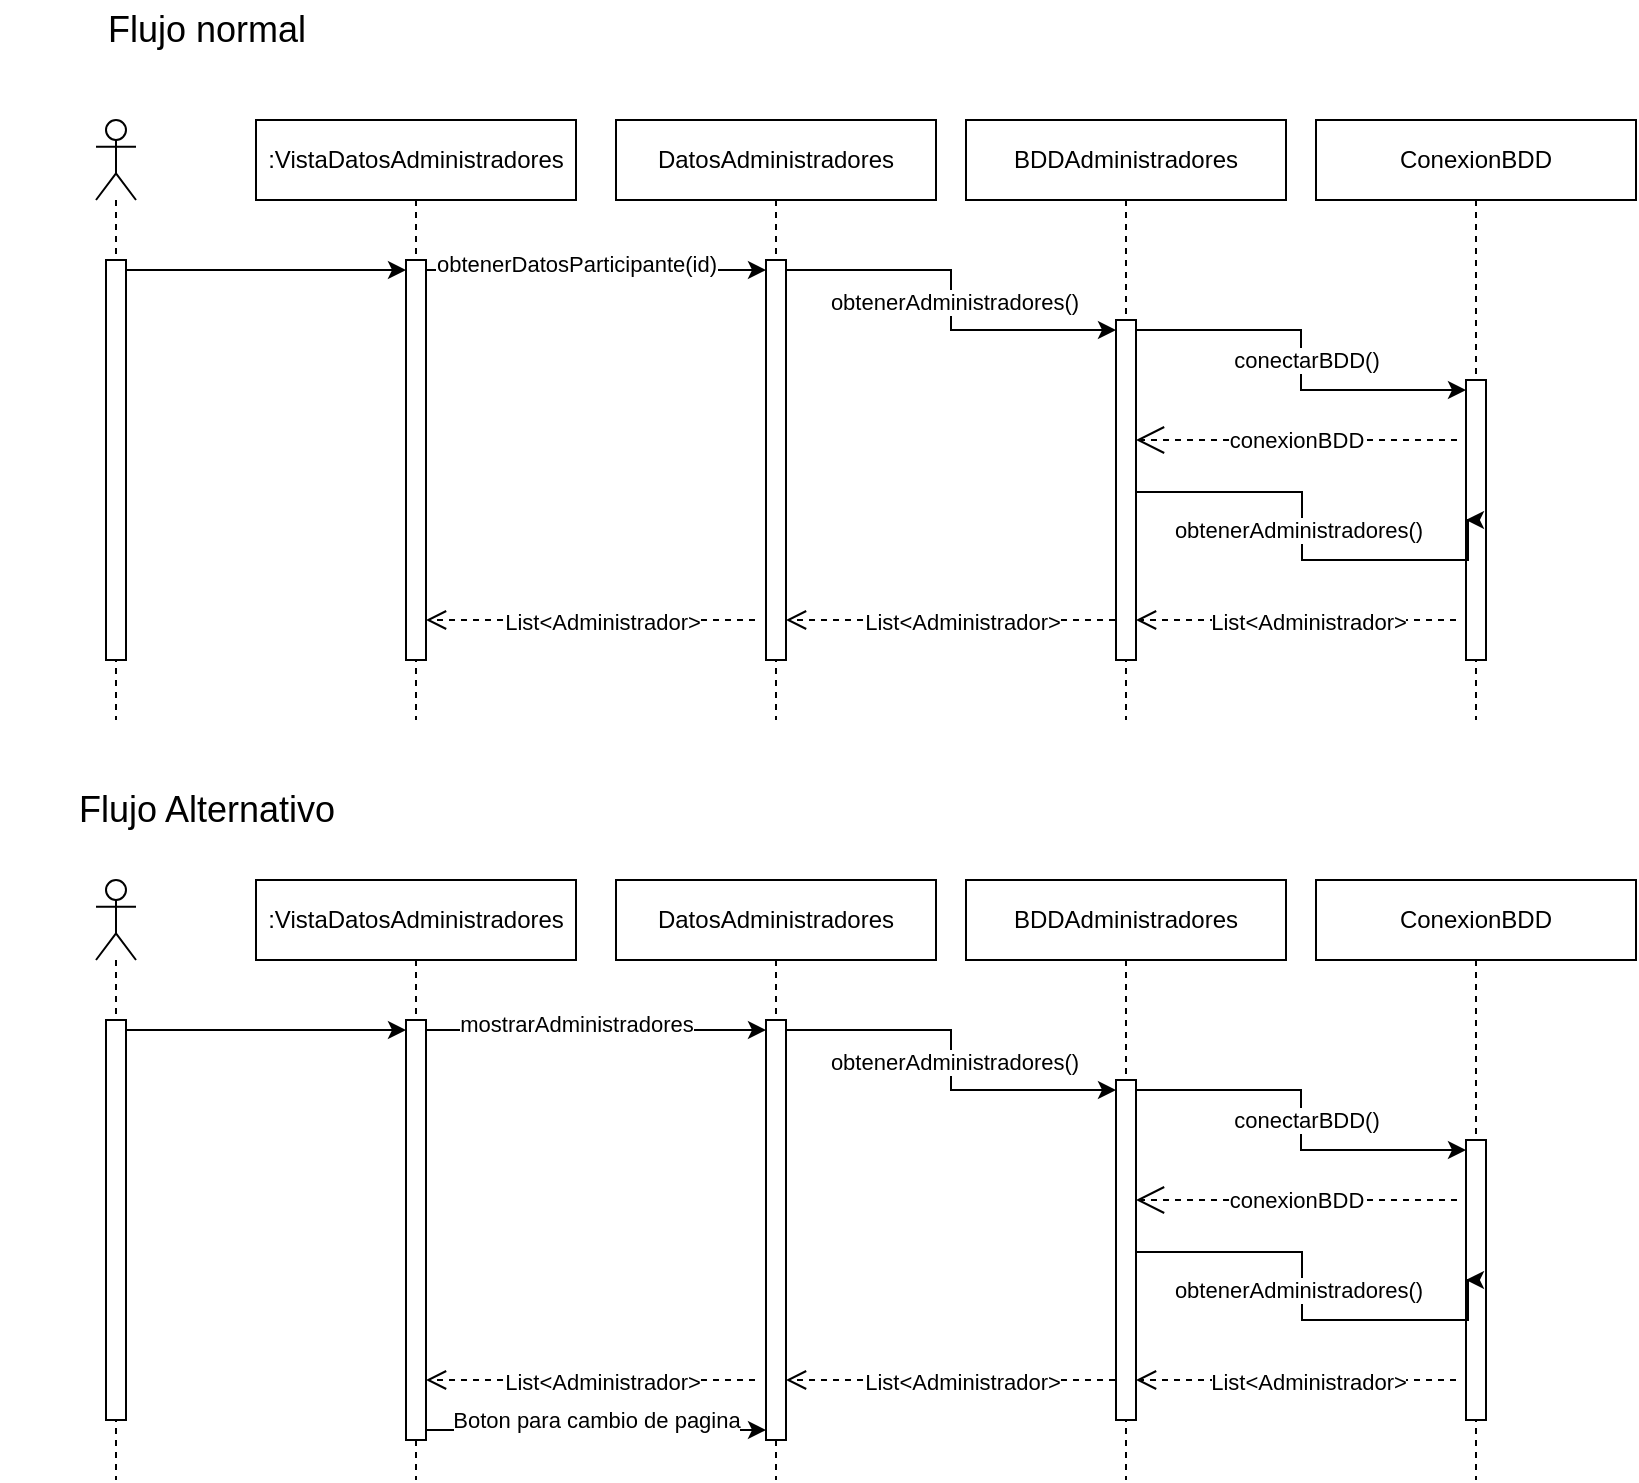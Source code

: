 <mxfile version="22.0.6" type="google">
  <diagram name="Page-1" id="2YBvvXClWsGukQMizWep">
    <mxGraphModel grid="1" page="1" gridSize="10" guides="1" tooltips="1" connect="1" arrows="1" fold="1" pageScale="1" pageWidth="850" pageHeight="1100" math="0" shadow="0">
      <root>
        <mxCell id="0" />
        <mxCell id="1" parent="0" />
        <mxCell id="9YLg2sQQNHz7WbE9cUpL-5" value="" style="shape=umlLifeline;perimeter=lifelinePerimeter;whiteSpace=wrap;html=1;container=1;dropTarget=0;collapsible=0;recursiveResize=0;outlineConnect=0;portConstraint=eastwest;newEdgeStyle={&quot;curved&quot;:0,&quot;rounded&quot;:0};participant=umlActor;" vertex="1" parent="1">
          <mxGeometry x="-10" y="100" width="20" height="300" as="geometry" />
        </mxCell>
        <mxCell id="9YLg2sQQNHz7WbE9cUpL-3" value="" style="html=1;points=[[0,0,0,0,5],[0,1,0,0,-5],[1,0,0,0,5],[1,1,0,0,-5]];perimeter=orthogonalPerimeter;outlineConnect=0;targetShapes=umlLifeline;portConstraint=eastwest;newEdgeStyle={&quot;curved&quot;:0,&quot;rounded&quot;:0};" vertex="1" parent="9YLg2sQQNHz7WbE9cUpL-5">
          <mxGeometry x="5" y="70" width="10" height="200" as="geometry" />
        </mxCell>
        <mxCell id="9YLg2sQQNHz7WbE9cUpL-6" value=":VistaDatosAdministradores" style="shape=umlLifeline;perimeter=lifelinePerimeter;whiteSpace=wrap;html=1;container=1;dropTarget=0;collapsible=0;recursiveResize=0;outlineConnect=0;portConstraint=eastwest;newEdgeStyle={&quot;curved&quot;:0,&quot;rounded&quot;:0};" vertex="1" parent="1">
          <mxGeometry x="70" y="100" width="160" height="300" as="geometry" />
        </mxCell>
        <mxCell id="9YLg2sQQNHz7WbE9cUpL-10" value="" style="html=1;points=[[0,0,0,0,5],[0,1,0,0,-5],[1,0,0,0,5],[1,1,0,0,-5]];perimeter=orthogonalPerimeter;outlineConnect=0;targetShapes=umlLifeline;portConstraint=eastwest;newEdgeStyle={&quot;curved&quot;:0,&quot;rounded&quot;:0};" vertex="1" parent="9YLg2sQQNHz7WbE9cUpL-6">
          <mxGeometry x="75" y="70" width="10" height="200" as="geometry" />
        </mxCell>
        <mxCell id="9YLg2sQQNHz7WbE9cUpL-7" value="DatosAdministradores" style="shape=umlLifeline;whiteSpace=wrap;html=1;container=1;dropTarget=0;collapsible=0;recursiveResize=0;outlineConnect=0;portConstraint=eastwest;newEdgeStyle={&quot;curved&quot;:0,&quot;rounded&quot;:0};points=[[0,0,0,0,5],[0,1,0,0,-5],[1,0,0,0,5],[1,1,0,0,-5]];perimeter=rectanglePerimeter;targetShapes=umlLifeline;participant=label;" vertex="1" parent="1">
          <mxGeometry x="250" y="100" width="160" height="300" as="geometry" />
        </mxCell>
        <mxCell id="9YLg2sQQNHz7WbE9cUpL-11" value="" style="html=1;points=[[0,0,0,0,5],[0,1,0,0,-5],[1,0,0,0,5],[1,1,0,0,-5]];perimeter=orthogonalPerimeter;outlineConnect=0;targetShapes=umlLifeline;portConstraint=eastwest;newEdgeStyle={&quot;curved&quot;:0,&quot;rounded&quot;:0};" vertex="1" parent="9YLg2sQQNHz7WbE9cUpL-7">
          <mxGeometry x="75" y="70" width="10" height="200" as="geometry" />
        </mxCell>
        <mxCell id="9YLg2sQQNHz7WbE9cUpL-8" value="BDDAdministradores" style="shape=umlLifeline;perimeter=lifelinePerimeter;whiteSpace=wrap;html=1;container=1;dropTarget=0;collapsible=0;recursiveResize=0;outlineConnect=0;portConstraint=eastwest;newEdgeStyle={&quot;curved&quot;:0,&quot;rounded&quot;:0};" vertex="1" parent="1">
          <mxGeometry x="425" y="100" width="160" height="300" as="geometry" />
        </mxCell>
        <mxCell id="9YLg2sQQNHz7WbE9cUpL-12" value="" style="html=1;points=[[0,0,0,0,5],[0,1,0,0,-5],[1,0,0,0,5],[1,1,0,0,-5]];perimeter=orthogonalPerimeter;outlineConnect=0;targetShapes=umlLifeline;portConstraint=eastwest;newEdgeStyle={&quot;curved&quot;:0,&quot;rounded&quot;:0};" vertex="1" parent="9YLg2sQQNHz7WbE9cUpL-8">
          <mxGeometry x="75" y="100" width="10" height="170" as="geometry" />
        </mxCell>
        <mxCell id="9YLg2sQQNHz7WbE9cUpL-9" value="ConexionBDD" style="shape=umlLifeline;perimeter=lifelinePerimeter;whiteSpace=wrap;html=1;container=1;dropTarget=0;collapsible=0;recursiveResize=0;outlineConnect=0;portConstraint=eastwest;newEdgeStyle={&quot;curved&quot;:0,&quot;rounded&quot;:0};" vertex="1" parent="1">
          <mxGeometry x="600" y="100" width="160" height="300" as="geometry" />
        </mxCell>
        <mxCell id="9YLg2sQQNHz7WbE9cUpL-13" value="" style="html=1;points=[[0,0,0,0,5],[0,1,0,0,-5],[1,0,0,0,5],[1,1,0,0,-5]];perimeter=orthogonalPerimeter;outlineConnect=0;targetShapes=umlLifeline;portConstraint=eastwest;newEdgeStyle={&quot;curved&quot;:0,&quot;rounded&quot;:0};" vertex="1" parent="9YLg2sQQNHz7WbE9cUpL-9">
          <mxGeometry x="75" y="130" width="10" height="140" as="geometry" />
        </mxCell>
        <mxCell id="9YLg2sQQNHz7WbE9cUpL-14" style="edgeStyle=orthogonalEdgeStyle;rounded=0;orthogonalLoop=1;jettySize=auto;html=1;curved=0;exitX=1;exitY=0;exitDx=0;exitDy=5;exitPerimeter=0;entryX=0;entryY=0;entryDx=0;entryDy=5;entryPerimeter=0;" edge="1" parent="1" source="9YLg2sQQNHz7WbE9cUpL-10" target="9YLg2sQQNHz7WbE9cUpL-11">
          <mxGeometry relative="1" as="geometry" />
        </mxCell>
        <mxCell id="9YLg2sQQNHz7WbE9cUpL-15" value="obtenerDatosParticipante(id)" style="edgeLabel;html=1;align=center;verticalAlign=middle;resizable=0;points=[];" connectable="0" vertex="1" parent="9YLg2sQQNHz7WbE9cUpL-14">
          <mxGeometry x="0.129" y="3" relative="1" as="geometry">
            <mxPoint x="-21" as="offset" />
          </mxGeometry>
        </mxCell>
        <mxCell id="9YLg2sQQNHz7WbE9cUpL-17" style="edgeStyle=orthogonalEdgeStyle;rounded=0;orthogonalLoop=1;jettySize=auto;html=1;curved=0;exitX=1;exitY=0;exitDx=0;exitDy=5;exitPerimeter=0;entryX=0;entryY=0;entryDx=0;entryDy=5;entryPerimeter=0;" edge="1" parent="1" source="9YLg2sQQNHz7WbE9cUpL-11" target="9YLg2sQQNHz7WbE9cUpL-12">
          <mxGeometry relative="1" as="geometry" />
        </mxCell>
        <mxCell id="9YLg2sQQNHz7WbE9cUpL-20" value="obtenerAdministradores()" style="edgeLabel;html=1;align=center;verticalAlign=middle;resizable=0;points=[];" connectable="0" vertex="1" parent="9YLg2sQQNHz7WbE9cUpL-17">
          <mxGeometry x="-0.127" y="1" relative="1" as="geometry">
            <mxPoint y="13" as="offset" />
          </mxGeometry>
        </mxCell>
        <mxCell id="9YLg2sQQNHz7WbE9cUpL-19" style="edgeStyle=orthogonalEdgeStyle;rounded=0;orthogonalLoop=1;jettySize=auto;html=1;curved=0;exitX=1;exitY=0;exitDx=0;exitDy=5;exitPerimeter=0;entryX=0;entryY=0;entryDx=0;entryDy=5;entryPerimeter=0;" edge="1" parent="1" source="9YLg2sQQNHz7WbE9cUpL-12" target="9YLg2sQQNHz7WbE9cUpL-13">
          <mxGeometry relative="1" as="geometry" />
        </mxCell>
        <mxCell id="9YLg2sQQNHz7WbE9cUpL-21" value="conectarBDD()" style="edgeLabel;html=1;align=center;verticalAlign=middle;resizable=0;points=[];" connectable="0" vertex="1" parent="9YLg2sQQNHz7WbE9cUpL-19">
          <mxGeometry x="-0.01" y="2" relative="1" as="geometry">
            <mxPoint y="1" as="offset" />
          </mxGeometry>
        </mxCell>
        <mxCell id="9YLg2sQQNHz7WbE9cUpL-22" value="conexionBDD" style="endArrow=open;endSize=12;dashed=1;html=1;rounded=0;" edge="1" parent="1" target="9YLg2sQQNHz7WbE9cUpL-12">
          <mxGeometry width="160" relative="1" as="geometry">
            <mxPoint x="670.5" y="260" as="sourcePoint" />
            <mxPoint x="500" y="260" as="targetPoint" />
          </mxGeometry>
        </mxCell>
        <mxCell id="9YLg2sQQNHz7WbE9cUpL-26" value="List&amp;lt;Administrador&amp;gt;" style="html=1;verticalAlign=bottom;endArrow=open;dashed=1;endSize=8;curved=0;rounded=0;" edge="1" parent="1">
          <mxGeometry x="-0.068" y="10" relative="1" as="geometry">
            <mxPoint x="670" y="350" as="sourcePoint" />
            <mxPoint x="510" y="350" as="targetPoint" />
            <mxPoint as="offset" />
          </mxGeometry>
        </mxCell>
        <mxCell id="9YLg2sQQNHz7WbE9cUpL-27" style="edgeStyle=orthogonalEdgeStyle;rounded=0;orthogonalLoop=1;jettySize=auto;html=1;curved=0;" edge="1" parent="1">
          <mxGeometry relative="1" as="geometry">
            <mxPoint x="510" y="285" as="sourcePoint" />
            <mxPoint x="675" y="300" as="targetPoint" />
            <Array as="points">
              <mxPoint x="510" y="286" />
              <mxPoint x="593" y="286" />
              <mxPoint x="593" y="320" />
              <mxPoint x="676" y="320" />
            </Array>
          </mxGeometry>
        </mxCell>
        <mxCell id="9YLg2sQQNHz7WbE9cUpL-28" value="obtenerAdministradores()" style="edgeLabel;html=1;align=center;verticalAlign=middle;resizable=0;points=[];" connectable="0" vertex="1" parent="9YLg2sQQNHz7WbE9cUpL-27">
          <mxGeometry x="-0.077" y="-2" relative="1" as="geometry">
            <mxPoint as="offset" />
          </mxGeometry>
        </mxCell>
        <mxCell id="9YLg2sQQNHz7WbE9cUpL-29" value="List&amp;lt;Administrador&amp;gt;" style="html=1;verticalAlign=bottom;endArrow=open;dashed=1;endSize=8;curved=0;rounded=0;" edge="1" parent="1" target="9YLg2sQQNHz7WbE9cUpL-11">
          <mxGeometry x="-0.068" y="10" relative="1" as="geometry">
            <mxPoint x="499.5" y="350" as="sourcePoint" />
            <mxPoint x="340" y="350" as="targetPoint" />
            <mxPoint as="offset" />
          </mxGeometry>
        </mxCell>
        <mxCell id="9YLg2sQQNHz7WbE9cUpL-31" value="List&amp;lt;Administrador&amp;gt;" style="html=1;verticalAlign=bottom;endArrow=open;dashed=1;endSize=8;curved=0;rounded=0;" edge="1" parent="1" target="9YLg2sQQNHz7WbE9cUpL-10">
          <mxGeometry x="-0.068" y="10" relative="1" as="geometry">
            <mxPoint x="319.5" y="350" as="sourcePoint" />
            <mxPoint x="160" y="350" as="targetPoint" />
            <mxPoint as="offset" />
          </mxGeometry>
        </mxCell>
        <mxCell id="9YLg2sQQNHz7WbE9cUpL-32" style="edgeStyle=orthogonalEdgeStyle;rounded=0;orthogonalLoop=1;jettySize=auto;html=1;curved=0;exitX=1;exitY=0;exitDx=0;exitDy=5;exitPerimeter=0;entryX=0;entryY=0;entryDx=0;entryDy=5;entryPerimeter=0;" edge="1" parent="1" source="9YLg2sQQNHz7WbE9cUpL-3" target="9YLg2sQQNHz7WbE9cUpL-10">
          <mxGeometry relative="1" as="geometry" />
        </mxCell>
        <mxCell id="9YLg2sQQNHz7WbE9cUpL-33" value="&lt;font style=&quot;font-size: 18px;&quot;&gt;Flujo normal&lt;/font&gt;" style="text;html=1;strokeColor=none;fillColor=none;align=center;verticalAlign=middle;whiteSpace=wrap;rounded=0;" vertex="1" parent="1">
          <mxGeometry x="-57.5" y="40" width="205" height="30" as="geometry" />
        </mxCell>
        <mxCell id="9YLg2sQQNHz7WbE9cUpL-34" value="&lt;span style=&quot;font-size: 18px;&quot;&gt;Flujo Alternativo&lt;/span&gt;" style="text;html=1;strokeColor=none;fillColor=none;align=center;verticalAlign=middle;whiteSpace=wrap;rounded=0;" vertex="1" parent="1">
          <mxGeometry x="-57.5" y="430" width="205" height="30" as="geometry" />
        </mxCell>
        <mxCell id="9YLg2sQQNHz7WbE9cUpL-35" value="" style="shape=umlLifeline;perimeter=lifelinePerimeter;whiteSpace=wrap;html=1;container=1;dropTarget=0;collapsible=0;recursiveResize=0;outlineConnect=0;portConstraint=eastwest;newEdgeStyle={&quot;curved&quot;:0,&quot;rounded&quot;:0};participant=umlActor;" vertex="1" parent="1">
          <mxGeometry x="-10" y="480" width="20" height="300" as="geometry" />
        </mxCell>
        <mxCell id="9YLg2sQQNHz7WbE9cUpL-36" value="" style="html=1;points=[[0,0,0,0,5],[0,1,0,0,-5],[1,0,0,0,5],[1,1,0,0,-5]];perimeter=orthogonalPerimeter;outlineConnect=0;targetShapes=umlLifeline;portConstraint=eastwest;newEdgeStyle={&quot;curved&quot;:0,&quot;rounded&quot;:0};" vertex="1" parent="9YLg2sQQNHz7WbE9cUpL-35">
          <mxGeometry x="5" y="70" width="10" height="200" as="geometry" />
        </mxCell>
        <mxCell id="9YLg2sQQNHz7WbE9cUpL-37" value=":VistaDatosAdministradores" style="shape=umlLifeline;perimeter=lifelinePerimeter;whiteSpace=wrap;html=1;container=1;dropTarget=0;collapsible=0;recursiveResize=0;outlineConnect=0;portConstraint=eastwest;newEdgeStyle={&quot;curved&quot;:0,&quot;rounded&quot;:0};" vertex="1" parent="1">
          <mxGeometry x="70" y="480" width="160" height="300" as="geometry" />
        </mxCell>
        <mxCell id="9YLg2sQQNHz7WbE9cUpL-38" value="" style="html=1;points=[[0,0,0,0,5],[0,1,0,0,-5],[1,0,0,0,5],[1,1,0,0,-5]];perimeter=orthogonalPerimeter;outlineConnect=0;targetShapes=umlLifeline;portConstraint=eastwest;newEdgeStyle={&quot;curved&quot;:0,&quot;rounded&quot;:0};" vertex="1" parent="9YLg2sQQNHz7WbE9cUpL-37">
          <mxGeometry x="75" y="70" width="10" height="210" as="geometry" />
        </mxCell>
        <mxCell id="9YLg2sQQNHz7WbE9cUpL-39" value="DatosAdministradores" style="shape=umlLifeline;whiteSpace=wrap;html=1;container=1;dropTarget=0;collapsible=0;recursiveResize=0;outlineConnect=0;portConstraint=eastwest;newEdgeStyle={&quot;curved&quot;:0,&quot;rounded&quot;:0};points=[[0,0,0,0,5],[0,1,0,0,-5],[1,0,0,0,5],[1,1,0,0,-5]];perimeter=rectanglePerimeter;targetShapes=umlLifeline;participant=label;" vertex="1" parent="1">
          <mxGeometry x="250" y="480" width="160" height="300" as="geometry" />
        </mxCell>
        <mxCell id="9YLg2sQQNHz7WbE9cUpL-40" value="" style="html=1;points=[[0,0,0,0,5],[0,1,0,0,-5],[1,0,0,0,5],[1,1,0,0,-5]];perimeter=orthogonalPerimeter;outlineConnect=0;targetShapes=umlLifeline;portConstraint=eastwest;newEdgeStyle={&quot;curved&quot;:0,&quot;rounded&quot;:0};" vertex="1" parent="9YLg2sQQNHz7WbE9cUpL-39">
          <mxGeometry x="75" y="70" width="10" height="210" as="geometry" />
        </mxCell>
        <mxCell id="9YLg2sQQNHz7WbE9cUpL-41" value="BDDAdministradores" style="shape=umlLifeline;perimeter=lifelinePerimeter;whiteSpace=wrap;html=1;container=1;dropTarget=0;collapsible=0;recursiveResize=0;outlineConnect=0;portConstraint=eastwest;newEdgeStyle={&quot;curved&quot;:0,&quot;rounded&quot;:0};" vertex="1" parent="1">
          <mxGeometry x="425" y="480" width="160" height="300" as="geometry" />
        </mxCell>
        <mxCell id="9YLg2sQQNHz7WbE9cUpL-42" value="" style="html=1;points=[[0,0,0,0,5],[0,1,0,0,-5],[1,0,0,0,5],[1,1,0,0,-5]];perimeter=orthogonalPerimeter;outlineConnect=0;targetShapes=umlLifeline;portConstraint=eastwest;newEdgeStyle={&quot;curved&quot;:0,&quot;rounded&quot;:0};" vertex="1" parent="9YLg2sQQNHz7WbE9cUpL-41">
          <mxGeometry x="75" y="100" width="10" height="170" as="geometry" />
        </mxCell>
        <mxCell id="9YLg2sQQNHz7WbE9cUpL-43" value="ConexionBDD" style="shape=umlLifeline;perimeter=lifelinePerimeter;whiteSpace=wrap;html=1;container=1;dropTarget=0;collapsible=0;recursiveResize=0;outlineConnect=0;portConstraint=eastwest;newEdgeStyle={&quot;curved&quot;:0,&quot;rounded&quot;:0};" vertex="1" parent="1">
          <mxGeometry x="600" y="480" width="160" height="300" as="geometry" />
        </mxCell>
        <mxCell id="9YLg2sQQNHz7WbE9cUpL-44" value="" style="html=1;points=[[0,0,0,0,5],[0,1,0,0,-5],[1,0,0,0,5],[1,1,0,0,-5]];perimeter=orthogonalPerimeter;outlineConnect=0;targetShapes=umlLifeline;portConstraint=eastwest;newEdgeStyle={&quot;curved&quot;:0,&quot;rounded&quot;:0};" vertex="1" parent="9YLg2sQQNHz7WbE9cUpL-43">
          <mxGeometry x="75" y="130" width="10" height="140" as="geometry" />
        </mxCell>
        <mxCell id="9YLg2sQQNHz7WbE9cUpL-45" style="edgeStyle=orthogonalEdgeStyle;rounded=0;orthogonalLoop=1;jettySize=auto;html=1;curved=0;exitX=1;exitY=0;exitDx=0;exitDy=5;exitPerimeter=0;entryX=0;entryY=0;entryDx=0;entryDy=5;entryPerimeter=0;" edge="1" parent="1" source="9YLg2sQQNHz7WbE9cUpL-38" target="9YLg2sQQNHz7WbE9cUpL-40">
          <mxGeometry relative="1" as="geometry" />
        </mxCell>
        <mxCell id="9YLg2sQQNHz7WbE9cUpL-46" value="mostrarAdministradores" style="edgeLabel;html=1;align=center;verticalAlign=middle;resizable=0;points=[];" connectable="0" vertex="1" parent="9YLg2sQQNHz7WbE9cUpL-45">
          <mxGeometry x="0.129" y="3" relative="1" as="geometry">
            <mxPoint x="-21" as="offset" />
          </mxGeometry>
        </mxCell>
        <mxCell id="9YLg2sQQNHz7WbE9cUpL-47" style="edgeStyle=orthogonalEdgeStyle;rounded=0;orthogonalLoop=1;jettySize=auto;html=1;curved=0;exitX=1;exitY=0;exitDx=0;exitDy=5;exitPerimeter=0;entryX=0;entryY=0;entryDx=0;entryDy=5;entryPerimeter=0;" edge="1" parent="1" source="9YLg2sQQNHz7WbE9cUpL-40" target="9YLg2sQQNHz7WbE9cUpL-42">
          <mxGeometry relative="1" as="geometry" />
        </mxCell>
        <mxCell id="9YLg2sQQNHz7WbE9cUpL-48" value="obtenerAdministradores()" style="edgeLabel;html=1;align=center;verticalAlign=middle;resizable=0;points=[];" connectable="0" vertex="1" parent="9YLg2sQQNHz7WbE9cUpL-47">
          <mxGeometry x="-0.127" y="1" relative="1" as="geometry">
            <mxPoint y="13" as="offset" />
          </mxGeometry>
        </mxCell>
        <mxCell id="9YLg2sQQNHz7WbE9cUpL-49" style="edgeStyle=orthogonalEdgeStyle;rounded=0;orthogonalLoop=1;jettySize=auto;html=1;curved=0;exitX=1;exitY=0;exitDx=0;exitDy=5;exitPerimeter=0;entryX=0;entryY=0;entryDx=0;entryDy=5;entryPerimeter=0;" edge="1" parent="1" source="9YLg2sQQNHz7WbE9cUpL-42" target="9YLg2sQQNHz7WbE9cUpL-44">
          <mxGeometry relative="1" as="geometry" />
        </mxCell>
        <mxCell id="9YLg2sQQNHz7WbE9cUpL-50" value="conectarBDD()" style="edgeLabel;html=1;align=center;verticalAlign=middle;resizable=0;points=[];" connectable="0" vertex="1" parent="9YLg2sQQNHz7WbE9cUpL-49">
          <mxGeometry x="-0.01" y="2" relative="1" as="geometry">
            <mxPoint y="1" as="offset" />
          </mxGeometry>
        </mxCell>
        <mxCell id="9YLg2sQQNHz7WbE9cUpL-51" value="conexionBDD" style="endArrow=open;endSize=12;dashed=1;html=1;rounded=0;" edge="1" parent="1" target="9YLg2sQQNHz7WbE9cUpL-42">
          <mxGeometry width="160" relative="1" as="geometry">
            <mxPoint x="670.5" y="640" as="sourcePoint" />
            <mxPoint x="500" y="640" as="targetPoint" />
          </mxGeometry>
        </mxCell>
        <mxCell id="9YLg2sQQNHz7WbE9cUpL-52" value="List&amp;lt;Administrador&amp;gt;" style="html=1;verticalAlign=bottom;endArrow=open;dashed=1;endSize=8;curved=0;rounded=0;" edge="1" parent="1">
          <mxGeometry x="-0.068" y="10" relative="1" as="geometry">
            <mxPoint x="670" y="730" as="sourcePoint" />
            <mxPoint x="510" y="730" as="targetPoint" />
            <mxPoint as="offset" />
          </mxGeometry>
        </mxCell>
        <mxCell id="9YLg2sQQNHz7WbE9cUpL-53" style="edgeStyle=orthogonalEdgeStyle;rounded=0;orthogonalLoop=1;jettySize=auto;html=1;curved=0;" edge="1" parent="1">
          <mxGeometry relative="1" as="geometry">
            <mxPoint x="510" y="665" as="sourcePoint" />
            <mxPoint x="675" y="680" as="targetPoint" />
            <Array as="points">
              <mxPoint x="510" y="666" />
              <mxPoint x="593" y="666" />
              <mxPoint x="593" y="700" />
              <mxPoint x="676" y="700" />
            </Array>
          </mxGeometry>
        </mxCell>
        <mxCell id="9YLg2sQQNHz7WbE9cUpL-54" value="obtenerAdministradores()" style="edgeLabel;html=1;align=center;verticalAlign=middle;resizable=0;points=[];" connectable="0" vertex="1" parent="9YLg2sQQNHz7WbE9cUpL-53">
          <mxGeometry x="-0.077" y="-2" relative="1" as="geometry">
            <mxPoint as="offset" />
          </mxGeometry>
        </mxCell>
        <mxCell id="9YLg2sQQNHz7WbE9cUpL-55" value="List&amp;lt;Administrador&amp;gt;" style="html=1;verticalAlign=bottom;endArrow=open;dashed=1;endSize=8;curved=0;rounded=0;" edge="1" parent="1" target="9YLg2sQQNHz7WbE9cUpL-40">
          <mxGeometry x="-0.068" y="10" relative="1" as="geometry">
            <mxPoint x="499.5" y="730" as="sourcePoint" />
            <mxPoint x="340" y="730" as="targetPoint" />
            <mxPoint as="offset" />
          </mxGeometry>
        </mxCell>
        <mxCell id="9YLg2sQQNHz7WbE9cUpL-56" value="List&amp;lt;Administrador&amp;gt;" style="html=1;verticalAlign=bottom;endArrow=open;dashed=1;endSize=8;curved=0;rounded=0;" edge="1" parent="1" target="9YLg2sQQNHz7WbE9cUpL-38">
          <mxGeometry x="-0.068" y="10" relative="1" as="geometry">
            <mxPoint x="319.5" y="730" as="sourcePoint" />
            <mxPoint x="160" y="730" as="targetPoint" />
            <mxPoint as="offset" />
          </mxGeometry>
        </mxCell>
        <mxCell id="9YLg2sQQNHz7WbE9cUpL-57" style="edgeStyle=orthogonalEdgeStyle;rounded=0;orthogonalLoop=1;jettySize=auto;html=1;curved=0;exitX=1;exitY=0;exitDx=0;exitDy=5;exitPerimeter=0;entryX=0;entryY=0;entryDx=0;entryDy=5;entryPerimeter=0;" edge="1" parent="1" source="9YLg2sQQNHz7WbE9cUpL-36" target="9YLg2sQQNHz7WbE9cUpL-38">
          <mxGeometry relative="1" as="geometry" />
        </mxCell>
        <mxCell id="9YLg2sQQNHz7WbE9cUpL-58" style="edgeStyle=orthogonalEdgeStyle;rounded=0;orthogonalLoop=1;jettySize=auto;html=1;curved=0;exitX=1;exitY=1;exitDx=0;exitDy=-5;exitPerimeter=0;entryX=0;entryY=1;entryDx=0;entryDy=-5;entryPerimeter=0;" edge="1" parent="1" source="9YLg2sQQNHz7WbE9cUpL-38" target="9YLg2sQQNHz7WbE9cUpL-40">
          <mxGeometry relative="1" as="geometry" />
        </mxCell>
        <mxCell id="9YLg2sQQNHz7WbE9cUpL-61" value="Boton para cambio de pagina" style="edgeLabel;html=1;align=center;verticalAlign=middle;resizable=0;points=[];" connectable="0" vertex="1" parent="9YLg2sQQNHz7WbE9cUpL-58">
          <mxGeometry x="0.012" y="-1" relative="1" as="geometry">
            <mxPoint x="-1" y="-6" as="offset" />
          </mxGeometry>
        </mxCell>
      </root>
    </mxGraphModel>
  </diagram>
</mxfile>
